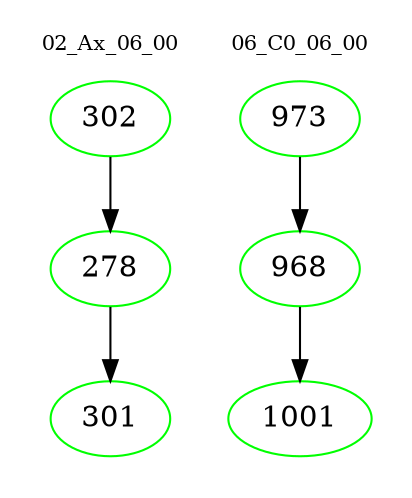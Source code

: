 digraph{
subgraph cluster_0 {
color = white
label = "02_Ax_06_00";
fontsize=10;
T0_302 [label="302", color="green"]
T0_302 -> T0_278 [color="black"]
T0_278 [label="278", color="green"]
T0_278 -> T0_301 [color="black"]
T0_301 [label="301", color="green"]
}
subgraph cluster_1 {
color = white
label = "06_C0_06_00";
fontsize=10;
T1_973 [label="973", color="green"]
T1_973 -> T1_968 [color="black"]
T1_968 [label="968", color="green"]
T1_968 -> T1_1001 [color="black"]
T1_1001 [label="1001", color="green"]
}
}
